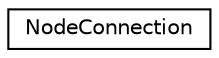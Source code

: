digraph G
{
  edge [fontname="Helvetica",fontsize="10",labelfontname="Helvetica",labelfontsize="10"];
  node [fontname="Helvetica",fontsize="10",shape=record];
  rankdir="LR";
  Node1 [label="NodeConnection",height=0.2,width=0.4,color="black", fillcolor="white", style="filled",URL="$class_node_connection.html",tooltip="[0]"];
}
